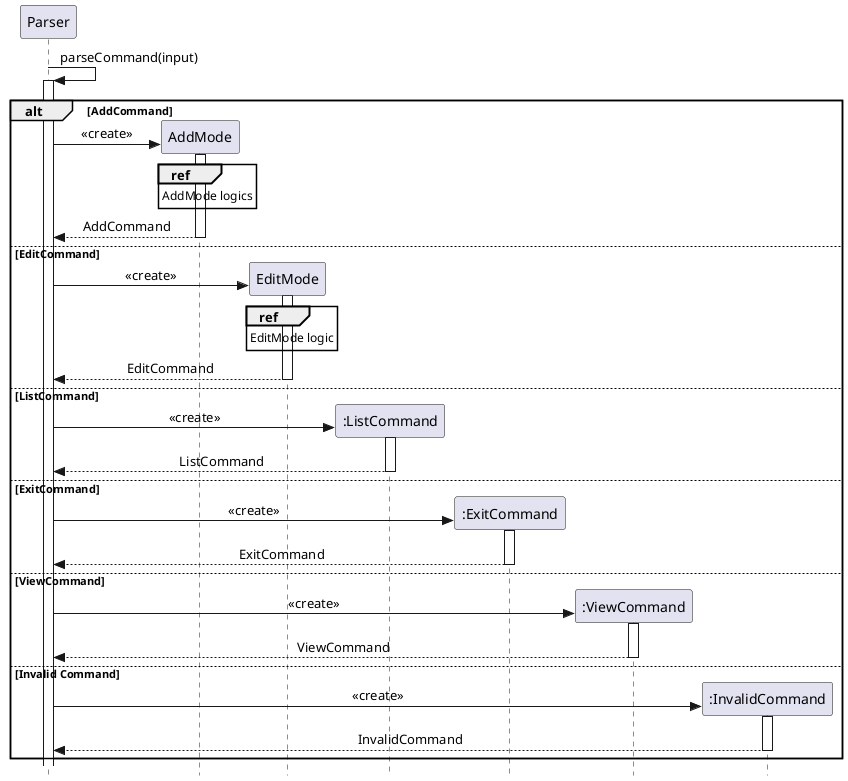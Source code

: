 @startuml
skinparam Style strictuml
skinparam SequenceMessageAlignment center

autoactivate on



Parser -> Parser: parseCommand(input)
alt AddCommand
    create AddMode
    Parser -> AddMode: <<create>>
    ref over AddMode: AddMode logics
    AddMode --> Parser: AddCommand
else EditCommand
    create EditMode
    Parser -> EditMode: <<create>>
    ref over EditMode: EditMode logic
    EditMode --> Parser: EditCommand
else ListCommand
    participant ":ListCommand" as List
    create List
    Parser -> List:<<create>>
    List --> Parser: ListCommand
else ExitCommand
    participant ":ExitCommand" as Exit
    create Exit
    Parser -> Exit:<<create>>
    Exit --> Parser: ExitCommand
else ViewCommand
    participant ":ViewCommand" as View
    create View
    Parser -> View:<<create>>
    View --> Parser: ViewCommand
else Invalid Command
    participant ":InvalidCommand" as Invalid
    create Invalid
    Parser -> Invalid:<<create>>
    Invalid --> Parser: InvalidCommand
end
@enduml